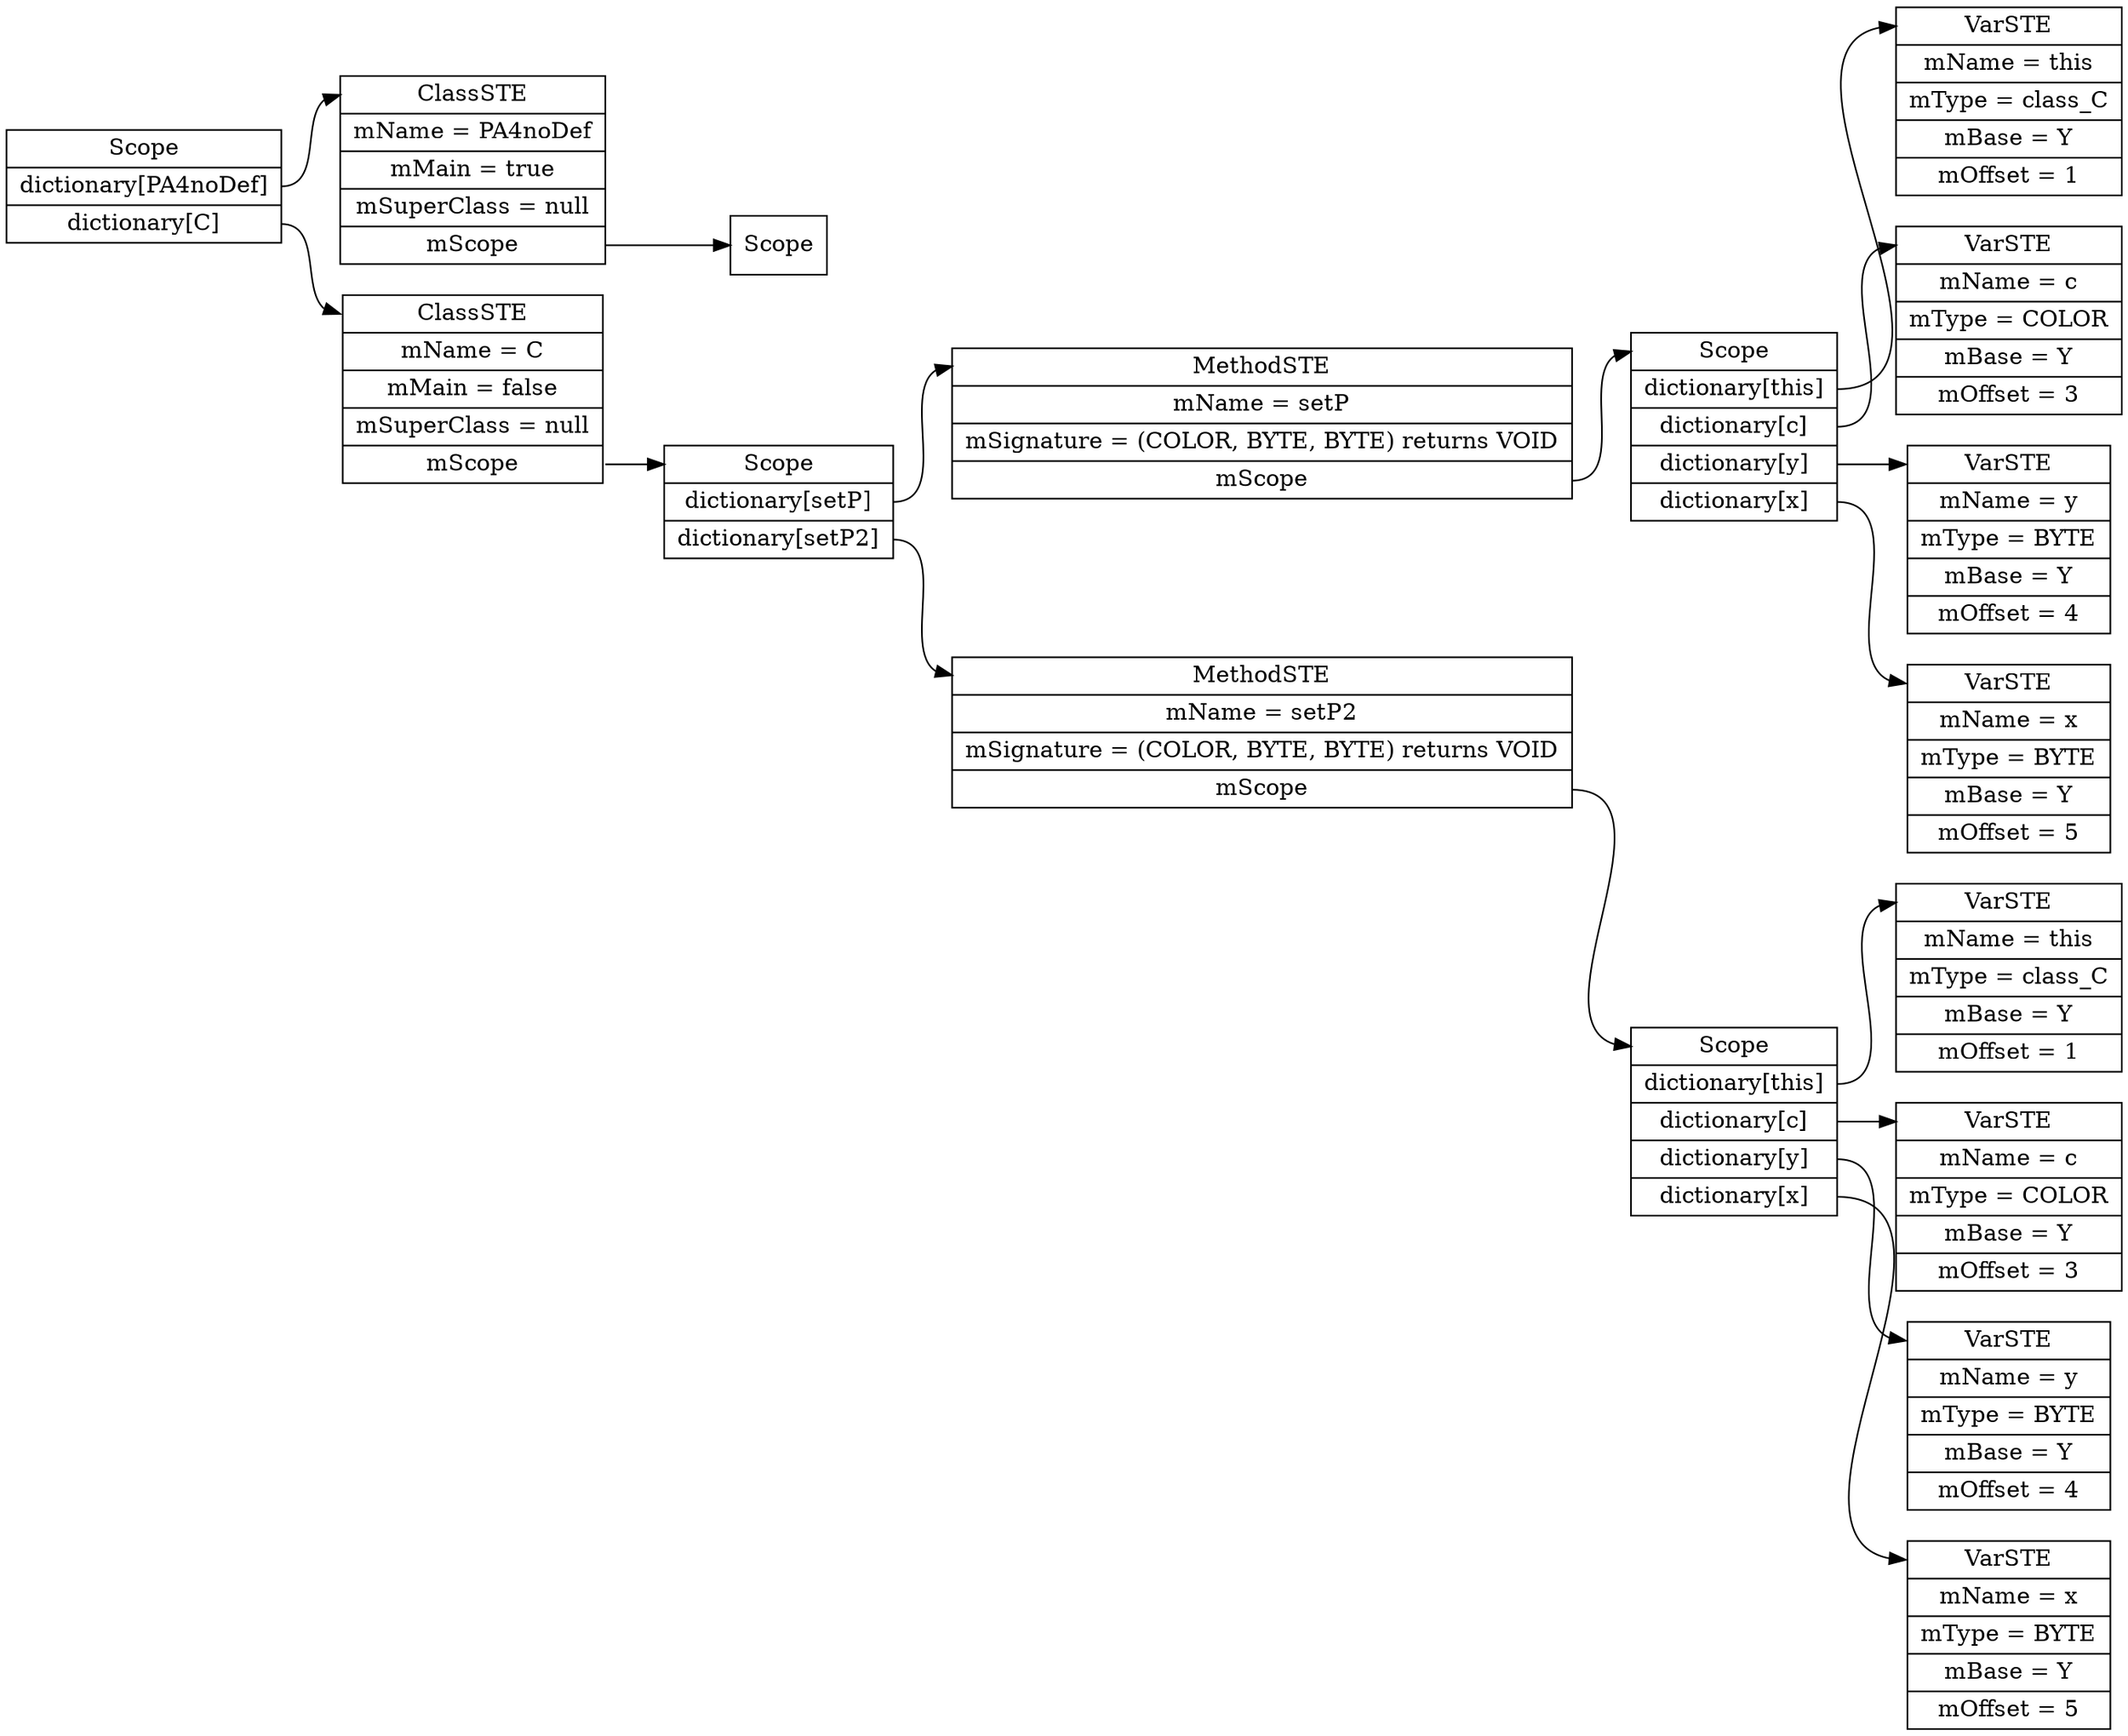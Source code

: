 digraph SymTable {
	graph [rankdir="LR"];
	node [shape=record];
	0 [label=" <f0> Scope | <f1> dictionary\[PA4noDef\] | <f2> dictionary\[C\] "];
	0:<f1> -> 1:<f0>;
	1 [label=" <f0> ClassSTE | <f1> mName = PA4noDef| <f2> mMain = true| <f3> mSuperClass = null| <f4> mScope "];
	1:<f4> -> 2:<f0>;
	2 [label=" <f0> Scope "];
	0:<f2> -> 3:<f0>;
	3 [label=" <f0> ClassSTE | <f1> mName = C| <f2> mMain = false| <f3> mSuperClass = null| <f4> mScope "];
	3:<f4> -> 4:<f0>;
	4 [label=" <f0> Scope | <f1> dictionary\[setP\] | <f2> dictionary\[setP2\] "];
	4:<f1> -> 5:<f0>;
	5 [label=" <f0> MethodSTE | <f1> mName = setP| <f2> mSignature = (COLOR, BYTE, BYTE) returns VOID| <f3> mScope "];
	5:<f3> -> 6:<f0>;
	6 [label=" <f0> Scope | <f1> dictionary\[this\] | <f2> dictionary\[c\] | <f3> dictionary\[y\] | <f4> dictionary\[x\] "];
	6:<f1> -> 7:<f0>;
	7 [label=" <f0> VarSTE | <f1> mName = this| <f2> mType = class_C| <f3> mBase = Y| <f4> mOffset = 1"];
	6:<f2> -> 8:<f0>;
	8 [label=" <f0> VarSTE | <f1> mName = c| <f2> mType = COLOR| <f3> mBase = Y| <f4> mOffset = 3"];
	6:<f3> -> 9:<f0>;
	9 [label=" <f0> VarSTE | <f1> mName = y| <f2> mType = BYTE| <f3> mBase = Y| <f4> mOffset = 4"];
	6:<f4> -> 10:<f0>;
	10 [label=" <f0> VarSTE | <f1> mName = x| <f2> mType = BYTE| <f3> mBase = Y| <f4> mOffset = 5"];
	4:<f2> -> 11:<f0>;
	11 [label=" <f0> MethodSTE | <f1> mName = setP2| <f2> mSignature = (COLOR, BYTE, BYTE) returns VOID| <f3> mScope "];
	11:<f3> -> 12:<f0>;
	12 [label=" <f0> Scope | <f1> dictionary\[this\] | <f2> dictionary\[c\] | <f3> dictionary\[y\] | <f4> dictionary\[x\] "];
	12:<f1> -> 13:<f0>;
	13 [label=" <f0> VarSTE | <f1> mName = this| <f2> mType = class_C| <f3> mBase = Y| <f4> mOffset = 1"];
	12:<f2> -> 14:<f0>;
	14 [label=" <f0> VarSTE | <f1> mName = c| <f2> mType = COLOR| <f3> mBase = Y| <f4> mOffset = 3"];
	12:<f3> -> 15:<f0>;
	15 [label=" <f0> VarSTE | <f1> mName = y| <f2> mType = BYTE| <f3> mBase = Y| <f4> mOffset = 4"];
	12:<f4> -> 16:<f0>;
	16 [label=" <f0> VarSTE | <f1> mName = x| <f2> mType = BYTE| <f3> mBase = Y| <f4> mOffset = 5"];
}

